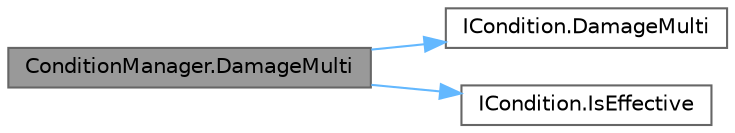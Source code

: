 digraph "ConditionManager.DamageMulti"
{
 // LATEX_PDF_SIZE
  bgcolor="transparent";
  edge [fontname=Helvetica,fontsize=10,labelfontname=Helvetica,labelfontsize=10];
  node [fontname=Helvetica,fontsize=10,shape=box,height=0.2,width=0.4];
  rankdir="LR";
  Node1 [id="Node000001",label="ConditionManager.DamageMulti",height=0.2,width=0.4,color="gray40", fillcolor="grey60", style="filled", fontcolor="black",tooltip=" "];
  Node1 -> Node2 [id="edge1_Node000001_Node000002",color="steelblue1",style="solid",tooltip=" "];
  Node2 [id="Node000002",label="ICondition.DamageMulti",height=0.2,width=0.4,color="grey40", fillcolor="white", style="filled",URL="$interface_i_condition.html#a55fbef593ec4c8b71d8d747a5929ee99",tooltip=" "];
  Node1 -> Node3 [id="edge2_Node000001_Node000003",color="steelblue1",style="solid",tooltip=" "];
  Node3 [id="Node000003",label="ICondition.IsEffective",height=0.2,width=0.4,color="grey40", fillcolor="white", style="filled",URL="$interface_i_condition.html#a74f30e9560632cc6d4fac6bdf54c06f5",tooltip=" "];
}
